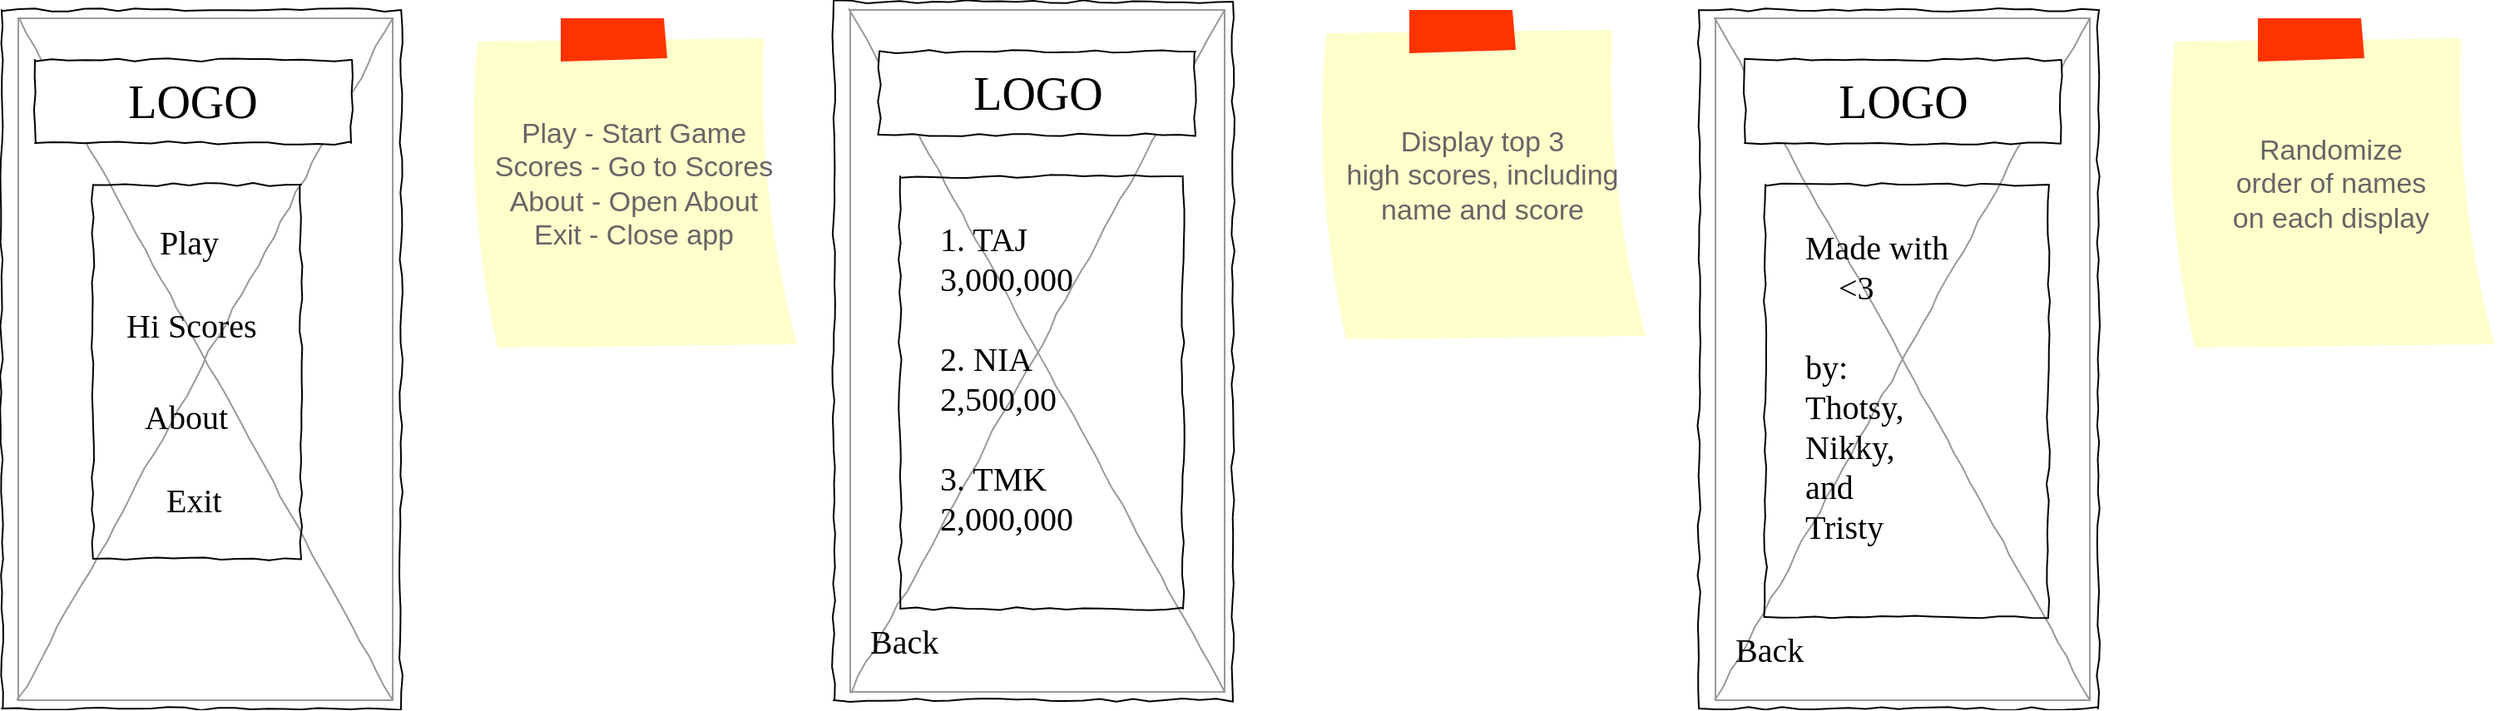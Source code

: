 <mxfile userAgent="Mozilla/5.0 (Macintosh; Intel Mac OS X 10.14; rv:63.0) Gecko/20100101 Firefox/63.0" version="9.4.0" editor="www.draw.io" type="device"><diagram name="Main" id="03018318-947c-dd8e-b7a3-06fadd420f32"><mxGraphModel dx="950" dy="644" grid="1" gridSize="10" guides="1" tooltips="1" connect="1" arrows="1" fold="1" page="1" pageScale="1" pageWidth="2000" pageHeight="2000" background="#ffffff" math="0" shadow="0"><root><mxCell id="0"/><mxCell id="1" parent="0"/><mxCell id="677b7b8949515195-16" value="" style="verticalLabelPosition=bottom;shadow=0;dashed=0;align=center;html=1;verticalAlign=top;strokeWidth=1;shape=mxgraph.mockup.graphics.simpleIcon;strokeColor=#999999;fillColor=#ffffff;rounded=0;labelBackgroundColor=none;fontFamily=Verdana;fontSize=14;fontColor=#000000;comic=1;" parent="1" vertex="1"><mxGeometry x="30" y="35" width="225" height="410" as="geometry"/></mxCell><mxCell id="677b7b8949515195-1" value="" style="whiteSpace=wrap;html=1;rounded=0;shadow=0;labelBackgroundColor=none;strokeColor=#000000;strokeWidth=1;fillColor=none;fontFamily=Verdana;fontSize=12;fontColor=#000000;align=center;comic=1;" parent="1" vertex="1"><mxGeometry x="20" y="30" width="240" height="420" as="geometry"/></mxCell><mxCell id="677b7b8949515195-2" value="&lt;div&gt;LOGO&lt;/div&gt;" style="whiteSpace=wrap;html=1;rounded=0;shadow=0;labelBackgroundColor=none;strokeColor=#000000;strokeWidth=1;fillColor=#ffffff;fontFamily=Verdana;fontSize=28;fontColor=#000000;align=center;comic=1;" parent="1" vertex="1"><mxGeometry x="40" y="60" width="190" height="50" as="geometry"/></mxCell><mxCell id="677b7b8949515195-25" value="" style="whiteSpace=wrap;html=1;rounded=0;shadow=0;labelBackgroundColor=none;strokeColor=#000000;strokeWidth=1;fillColor=none;fontFamily=Verdana;fontSize=12;fontColor=#000000;align=center;comic=1;" parent="1" vertex="1"><mxGeometry x="75" y="135" width="125" height="225" as="geometry"/></mxCell><mxCell id="677b7b8949515195-44" value="Play" style="text;html=1;points=[];align=left;verticalAlign=top;spacingTop=-4;fontSize=20;fontFamily=Verdana;fontColor=#000000;" parent="1" vertex="1"><mxGeometry x="113" y="155" width="48" height="25" as="geometry"/></mxCell><mxCell id="677b7b8949515195-45" value="&lt;font style=&quot;font-size: 20px&quot;&gt;Hi Scores&lt;/font&gt;" style="text;html=1;points=[];align=left;verticalAlign=top;spacingTop=-4;fontSize=14;fontFamily=Verdana;fontColor=#000000;" parent="1" vertex="1"><mxGeometry x="92.5" y="205" width="95" height="30" as="geometry"/></mxCell><mxCell id="677b7b8949515195-46" value="About" style="text;html=1;points=[];align=left;verticalAlign=top;spacingTop=-4;fontSize=20;fontFamily=Verdana;fontColor=#000000;" parent="1" vertex="1"><mxGeometry x="103.5" y="260" width="68" height="35" as="geometry"/></mxCell><mxCell id="677b7b8949515195-47" value="Exit" style="text;html=1;points=[];align=left;verticalAlign=top;spacingTop=-4;fontSize=20;fontFamily=Verdana;fontColor=#000000;" parent="1" vertex="1"><mxGeometry x="116.5" y="310" width="42" height="30" as="geometry"/></mxCell><mxCell id="4" value="&lt;div&gt;Play - Start Game&lt;/div&gt;&lt;div&gt;Scores - Go to Scores&lt;/div&gt;&lt;div&gt;About - Open About&lt;/div&gt;&lt;div&gt;Exit - Close app&lt;br&gt;&lt;/div&gt;" style="strokeWidth=1;shadow=0;dashed=0;align=center;html=1;shape=mxgraph.mockup.text.stickyNote;fontColor=#666666;mainText=;fontSize=17;whiteSpace=wrap;" vertex="1" parent="1"><mxGeometry x="300" y="35" width="200" height="200" as="geometry"/></mxCell><mxCell id="5" value="" style="verticalLabelPosition=bottom;shadow=0;dashed=0;align=center;html=1;verticalAlign=top;strokeWidth=1;shape=mxgraph.mockup.graphics.simpleIcon;strokeColor=#999999;fillColor=#ffffff;rounded=0;labelBackgroundColor=none;fontFamily=Verdana;fontSize=14;fontColor=#000000;comic=1;" vertex="1" parent="1"><mxGeometry x="530" y="30" width="225" height="410" as="geometry"/></mxCell><mxCell id="6" value="" style="whiteSpace=wrap;html=1;rounded=0;shadow=0;labelBackgroundColor=none;strokeColor=#000000;strokeWidth=1;fillColor=none;fontFamily=Verdana;fontSize=12;fontColor=#000000;align=center;comic=1;" vertex="1" parent="1"><mxGeometry x="520" y="25" width="240" height="420" as="geometry"/></mxCell><mxCell id="7" value="&lt;div&gt;LOGO&lt;/div&gt;" style="whiteSpace=wrap;html=1;rounded=0;shadow=0;labelBackgroundColor=none;strokeColor=#000000;strokeWidth=1;fillColor=#ffffff;fontFamily=Verdana;fontSize=28;fontColor=#000000;align=center;comic=1;" vertex="1" parent="1"><mxGeometry x="547.5" y="55" width="190" height="50" as="geometry"/></mxCell><mxCell id="8" value="" style="whiteSpace=wrap;html=1;rounded=0;shadow=0;labelBackgroundColor=none;strokeColor=#000000;strokeWidth=1;fillColor=none;fontFamily=Verdana;fontSize=12;fontColor=#000000;align=center;comic=1;" vertex="1" parent="1"><mxGeometry x="560" y="130" width="170" height="260" as="geometry"/></mxCell><mxCell id="12" value="Back" style="text;html=1;points=[];align=left;verticalAlign=top;spacingTop=-4;fontSize=20;fontFamily=Verdana;fontColor=#000000;" vertex="1" parent="1"><mxGeometry x="540" y="395" width="42" height="30" as="geometry"/></mxCell><mxCell id="13" value="&lt;div&gt;1. TAJ&lt;/div&gt;&lt;div&gt;3,000,000&lt;/div&gt;&lt;div&gt;&lt;br&gt;&lt;/div&gt;&lt;div&gt;2. NIA&lt;/div&gt;&lt;div&gt;2,500,00&lt;/div&gt;&lt;div&gt;&lt;br&gt;&lt;/div&gt;&lt;div&gt;3. TMK&lt;/div&gt;&lt;div&gt;2,000,000&lt;br&gt;&lt;/div&gt;" style="text;html=1;points=[];align=left;verticalAlign=top;spacingTop=-4;fontSize=20;fontFamily=Verdana;fontColor=#000000;" vertex="1" parent="1"><mxGeometry x="582" y="153" width="118" height="218" as="geometry"/></mxCell><mxCell id="14" value="&lt;div&gt;Display top 3&lt;/div&gt;&lt;div&gt;high scores, including&lt;/div&gt;&lt;div&gt;name and score&lt;br&gt;&lt;/div&gt;" style="strokeWidth=1;shadow=0;dashed=0;align=center;html=1;shape=mxgraph.mockup.text.stickyNote;fontColor=#666666;mainText=;fontSize=17;whiteSpace=wrap;" vertex="1" parent="1"><mxGeometry x="810" y="30" width="200" height="200" as="geometry"/></mxCell><mxCell id="23" value="" style="verticalLabelPosition=bottom;shadow=0;dashed=0;align=center;html=1;verticalAlign=top;strokeWidth=1;shape=mxgraph.mockup.graphics.simpleIcon;strokeColor=#999999;fillColor=#ffffff;rounded=0;labelBackgroundColor=none;fontFamily=Verdana;fontSize=14;fontColor=#000000;comic=1;" vertex="1" parent="1"><mxGeometry x="1050" y="35" width="225" height="410" as="geometry"/></mxCell><mxCell id="24" value="" style="whiteSpace=wrap;html=1;rounded=0;shadow=0;labelBackgroundColor=none;strokeColor=#000000;strokeWidth=1;fillColor=none;fontFamily=Verdana;fontSize=12;fontColor=#000000;align=center;comic=1;" vertex="1" parent="1"><mxGeometry x="1040" y="30" width="240" height="420" as="geometry"/></mxCell><mxCell id="25" value="&lt;div&gt;LOGO&lt;/div&gt;" style="whiteSpace=wrap;html=1;rounded=0;shadow=0;labelBackgroundColor=none;strokeColor=#000000;strokeWidth=1;fillColor=#ffffff;fontFamily=Verdana;fontSize=28;fontColor=#000000;align=center;comic=1;" vertex="1" parent="1"><mxGeometry x="1067.5" y="60" width="190" height="50" as="geometry"/></mxCell><mxCell id="26" value="" style="whiteSpace=wrap;html=1;rounded=0;shadow=0;labelBackgroundColor=none;strokeColor=#000000;strokeWidth=1;fillColor=none;fontFamily=Verdana;fontSize=12;fontColor=#000000;align=center;comic=1;" vertex="1" parent="1"><mxGeometry x="1080" y="135" width="170" height="260" as="geometry"/></mxCell><mxCell id="27" value="Back" style="text;html=1;points=[];align=left;verticalAlign=top;spacingTop=-4;fontSize=20;fontFamily=Verdana;fontColor=#000000;" vertex="1" parent="1"><mxGeometry x="1060" y="400" width="42" height="30" as="geometry"/></mxCell><mxCell id="28" value="&lt;div&gt;Made with&lt;/div&gt;&lt;div&gt;&amp;nbsp;&amp;nbsp;&amp;nbsp; &amp;lt;3&lt;/div&gt;&lt;div&gt;&lt;br&gt;&lt;/div&gt;&lt;div&gt;by:&lt;/div&gt;&lt;div&gt;Thotsy,&lt;/div&gt;&lt;div&gt;Nikky,&lt;/div&gt;&lt;div&gt;and&lt;/div&gt;&lt;div&gt;Tristy&lt;br&gt;&lt;/div&gt;" style="text;html=1;points=[];align=left;verticalAlign=top;spacingTop=-4;fontSize=20;fontFamily=Verdana;fontColor=#000000;" vertex="1" parent="1"><mxGeometry x="1102" y="158" width="118" height="218" as="geometry"/></mxCell><mxCell id="29" value="&lt;div&gt;Randomize&lt;/div&gt;&lt;div&gt;order of names&lt;/div&gt;&lt;div&gt;on each display&lt;br&gt;&lt;/div&gt;" style="strokeWidth=1;shadow=0;dashed=0;align=center;html=1;shape=mxgraph.mockup.text.stickyNote;fontColor=#666666;mainText=;fontSize=17;whiteSpace=wrap;" vertex="1" parent="1"><mxGeometry x="1320" y="35" width="200" height="200" as="geometry"/></mxCell></root></mxGraphModel></diagram><diagram id="fda274d1-3217-2982-c19c-3a3f7b5f2cc1" name="Game"><mxGraphModel dx="950" dy="644" grid="1" gridSize="10" guides="1" tooltips="1" connect="1" arrows="1" fold="1" page="1" pageScale="1" pageWidth="2000" pageHeight="2000" background="#ffffff" math="0" shadow="0"><root><mxCell id="0"/><mxCell id="1" parent="0"/><mxCell id="3" value="" style="whiteSpace=wrap;html=1;rounded=0;shadow=0;labelBackgroundColor=none;strokeColor=#000000;strokeWidth=1;fillColor=none;fontFamily=Verdana;fontSize=12;fontColor=#000000;align=center;comic=1;" vertex="1" parent="1"><mxGeometry x="20" y="50" width="240" height="420" as="geometry"/></mxCell><mxCell id="16" value="Menu" style="strokeColor=inherit;fillColor=inherit;gradientColor=inherit;strokeWidth=1;shadow=0;dashed=0;align=center;html=1;shape=mxgraph.mockup.rightButton;rSize=10;fontSize=17;fontColor=#666666;fontStyle=1;resizeHeight=1;" vertex="1" parent="1"><mxGeometry x="1" width="119" height="50" relative="1" as="geometry"><mxPoint x="137.5" y="410" as="offset"/></mxGeometry></mxCell><mxCell id="17" value="Build" style="strokeWidth=1;shadow=0;dashed=0;align=center;html=1;shape=mxgraph.mockup.leftButton;rSize=10;fontSize=17;fontColor=#ffffff;fontStyle=1;fillColor=#008cff;strokeColor=#008cff;resizeHeight=1;" vertex="1" parent="1"><mxGeometry width="115" height="50" relative="1" as="geometry"><mxPoint x="27.5" y="410" as="offset"/></mxGeometry></mxCell><mxCell id="28" value="" style="shape=link;html=1;jettySize=auto;orthogonalLoop=1;fontSize=20;width=-7;" edge="1" parent="1"><mxGeometry width="50" height="50" relative="1" as="geometry"><mxPoint x="30" y="70" as="sourcePoint"/><mxPoint x="250" y="70" as="targetPoint"/></mxGeometry></mxCell><mxCell id="29" value="" style="shape=link;html=1;jettySize=auto;orthogonalLoop=1;fontSize=20;" edge="1" parent="1"><mxGeometry width="50" height="50" relative="1" as="geometry"><mxPoint x="80" y="200" as="sourcePoint"/><mxPoint x="250" y="70" as="targetPoint"/></mxGeometry></mxCell><mxCell id="30" value="" style="shape=link;html=1;jettySize=auto;orthogonalLoop=1;fontSize=20;" edge="1" parent="1"><mxGeometry width="50" height="50" relative="1" as="geometry"><mxPoint x="210" y="340" as="sourcePoint"/><mxPoint x="80" y="190" as="targetPoint"/></mxGeometry></mxCell><mxCell id="31" value="" style="shape=umlActor;verticalLabelPosition=bottom;labelBackgroundColor=#ffffff;verticalAlign=top;html=1;outlineConnect=0;fontSize=20;" vertex="1" parent="1"><mxGeometry x="220" y="340" width="30" height="60" as="geometry"/></mxCell><mxCell id="36" value="Main Game" style="text;html=1;strokeColor=none;fillColor=none;align=center;verticalAlign=middle;whiteSpace=wrap;rounded=0;fontSize=20;" vertex="1" parent="1"><mxGeometry x="40" y="20" width="220" height="20" as="geometry"/></mxCell><mxCell id="38" value="" style="whiteSpace=wrap;html=1;rounded=0;shadow=0;labelBackgroundColor=none;strokeColor=#000000;strokeWidth=1;fillColor=none;fontFamily=Verdana;fontSize=12;fontColor=#000000;align=center;comic=1;" vertex="1" parent="1"><mxGeometry x="360" y="50" width="240" height="420" as="geometry"/></mxCell><mxCell id="41" value="" style="shape=link;html=1;jettySize=auto;orthogonalLoop=1;fontSize=20;width=-7;" edge="1" parent="1"><mxGeometry width="50" height="50" relative="1" as="geometry"><mxPoint x="370" y="70" as="sourcePoint"/><mxPoint x="590" y="70" as="targetPoint"/></mxGeometry></mxCell><mxCell id="42" value="" style="shape=link;html=1;jettySize=auto;orthogonalLoop=1;fontSize=20;" edge="1" parent="1"><mxGeometry width="50" height="50" relative="1" as="geometry"><mxPoint x="420" y="200" as="sourcePoint"/><mxPoint x="590" y="70" as="targetPoint"/></mxGeometry></mxCell><mxCell id="43" value="" style="shape=link;html=1;jettySize=auto;orthogonalLoop=1;fontSize=20;" edge="1" parent="1"><mxGeometry width="50" height="50" relative="1" as="geometry"><mxPoint x="550" y="340" as="sourcePoint"/><mxPoint x="420" y="190" as="targetPoint"/></mxGeometry></mxCell><mxCell id="44" value="" style="shape=umlActor;verticalLabelPosition=bottom;labelBackgroundColor=#ffffff;verticalAlign=top;html=1;outlineConnect=0;fontSize=20;" vertex="1" parent="1"><mxGeometry x="560" y="340" width="30" height="60" as="geometry"/></mxCell><mxCell id="45" value="Build UI" style="text;html=1;strokeColor=none;fillColor=none;align=center;verticalAlign=middle;whiteSpace=wrap;rounded=0;fontSize=20;" vertex="1" parent="1"><mxGeometry x="380" y="20" width="220" height="20" as="geometry"/></mxCell><mxCell id="49" value="" style="group" vertex="1" connectable="0" parent="1"><mxGeometry x="375" y="410" width="210" height="50" as="geometry"/></mxCell><mxCell id="47" value="Purchase" style="strokeWidth=1;shadow=0;dashed=0;align=center;html=1;shape=mxgraph.mockup.buttons.button;strokeColor=#666666;fontColor=#ffffff;mainText=;buttonStyle=round;fontSize=17;fontStyle=1;fillColor=#008cff;whiteSpace=wrap;" vertex="1" parent="49"><mxGeometry width="110" height="50" as="geometry"/></mxCell><mxCell id="48" value="Cancel" style="strokeWidth=1;shadow=0;dashed=0;align=center;html=1;shape=mxgraph.mockup.buttons.button;strokeColor=#666666;fontColor=#ffffff;mainText=;buttonStyle=round;fontSize=17;fontStyle=1;fillColor=#008cff;whiteSpace=wrap;" vertex="1" parent="49"><mxGeometry x="100" width="110" height="50" as="geometry"/></mxCell><mxCell id="51" value="" style="shape=ext;double=1;whiteSpace=wrap;html=1;fontSize=20;" vertex="1" parent="1"><mxGeometry x="375" y="80" width="210" height="310" as="geometry"/></mxCell><mxCell id="52" value="" style="verticalLabelPosition=bottom;shadow=0;dashed=0;align=center;html=1;verticalAlign=top;strokeWidth=1;shape=mxgraph.mockup.graphics.simpleIcon;strokeColor=#999999;fillColor=#ffffff;fontSize=20;" vertex="1" parent="1"><mxGeometry x="380" y="160" width="50" height="50" as="geometry"/></mxCell><mxCell id="53" value="" style="verticalLabelPosition=bottom;shadow=0;dashed=0;align=center;html=1;verticalAlign=top;strokeWidth=1;shape=mxgraph.mockup.graphics.simpleIcon;strokeColor=#999999;fillColor=#ffffff;fontSize=20;" vertex="1" parent="1"><mxGeometry x="455" y="160" width="50" height="50" as="geometry"/></mxCell><mxCell id="54" value="" style="verticalLabelPosition=bottom;shadow=0;dashed=0;align=center;html=1;verticalAlign=top;strokeWidth=1;shape=mxgraph.mockup.graphics.simpleIcon;strokeColor=#999999;fillColor=#ffffff;fontSize=20;" vertex="1" parent="1"><mxGeometry x="530" y="160" width="50" height="50" as="geometry"/></mxCell><mxCell id="55" value="" style="verticalLabelPosition=bottom;shadow=0;dashed=0;align=center;html=1;verticalAlign=top;strokeWidth=1;shape=mxgraph.mockup.graphics.simpleIcon;strokeColor=#999999;fillColor=#ffffff;fontSize=20;" vertex="1" parent="1"><mxGeometry x="380" y="235" width="50" height="50" as="geometry"/></mxCell><mxCell id="56" value="" style="verticalLabelPosition=bottom;shadow=0;dashed=0;align=center;html=1;verticalAlign=top;strokeWidth=1;shape=mxgraph.mockup.graphics.simpleIcon;strokeColor=#999999;fillColor=#ffffff;fontSize=20;" vertex="1" parent="1"><mxGeometry x="455" y="235" width="50" height="50" as="geometry"/></mxCell><mxCell id="57" value="" style="verticalLabelPosition=bottom;shadow=0;dashed=0;align=center;html=1;verticalAlign=top;strokeWidth=1;shape=mxgraph.mockup.graphics.simpleIcon;strokeColor=#999999;fillColor=#ffffff;fontSize=20;" vertex="1" parent="1"><mxGeometry x="530" y="235" width="50" height="50" as="geometry"/></mxCell><mxCell id="58" value="" style="verticalLabelPosition=bottom;shadow=0;dashed=0;align=center;html=1;verticalAlign=top;strokeWidth=1;shape=mxgraph.mockup.graphics.simpleIcon;strokeColor=#999999;fillColor=#ffffff;fontSize=20;" vertex="1" parent="1"><mxGeometry x="380" y="310" width="50" height="50" as="geometry"/></mxCell><mxCell id="59" value="" style="verticalLabelPosition=bottom;shadow=0;dashed=0;align=center;html=1;verticalAlign=top;strokeWidth=1;shape=mxgraph.mockup.graphics.simpleIcon;strokeColor=#999999;fillColor=#ffffff;fontSize=20;" vertex="1" parent="1"><mxGeometry x="455" y="310" width="50" height="50" as="geometry"/></mxCell><mxCell id="60" value="" style="verticalLabelPosition=bottom;shadow=0;dashed=0;align=center;html=1;verticalAlign=top;strokeWidth=1;shape=mxgraph.mockup.graphics.simpleIcon;strokeColor=#999999;fillColor=#ffffff;fontSize=20;" vertex="1" parent="1"><mxGeometry x="530" y="310" width="50" height="50" as="geometry"/></mxCell><mxCell id="64" value="Select Turret" style="text;html=1;strokeColor=none;fillColor=none;align=center;verticalAlign=middle;whiteSpace=wrap;rounded=0;fontSize=20;" vertex="1" parent="1"><mxGeometry x="410" y="90" width="145" height="20" as="geometry"/></mxCell><mxCell id="65" value="R32" style="label;whiteSpace=wrap;html=1;image=img/clipart/Gear_128x128.png;fontSize=20;imageAspect=1;imageWidth=32;imageHeight=32;" vertex="1" parent="1"><mxGeometry x="30" y="360" width="100" height="40" as="geometry"/></mxCell><mxCell id="66" value="R32" style="label;whiteSpace=wrap;html=1;image=img/clipart/Gear_128x128.png;fontSize=20;imageAspect=1;imageWidth=32;imageHeight=32;" vertex="1" parent="1"><mxGeometry x="432.5" y="110" width="100" height="40" as="geometry"/></mxCell><mxCell id="67" value="&lt;div&gt;R32 is the player's&lt;/div&gt;&lt;div&gt;current budget,&lt;/div&gt;&lt;div&gt;also is the score.&lt;/div&gt;" style="strokeWidth=1;shadow=0;dashed=0;align=center;html=1;shape=mxgraph.mockup.text.stickyNote;fontColor=#666666;mainText=;fontSize=17;whiteSpace=wrap;" vertex="1" parent="1"><mxGeometry x="620" y="70" width="200" height="200" as="geometry"/></mxCell><mxCell id="68" value="" style="whiteSpace=wrap;html=1;rounded=0;shadow=0;labelBackgroundColor=none;strokeColor=#000000;strokeWidth=1;fillColor=none;fontFamily=Verdana;fontSize=12;fontColor=#000000;align=center;comic=1;" vertex="1" parent="1"><mxGeometry x="840" y="60" width="240" height="420" as="geometry"/></mxCell><mxCell id="71" value="" style="shape=link;html=1;jettySize=auto;orthogonalLoop=1;fontSize=20;width=-7;" edge="1" parent="1"><mxGeometry width="50" height="50" relative="1" as="geometry"><mxPoint x="850" y="80" as="sourcePoint"/><mxPoint x="1070" y="80" as="targetPoint"/></mxGeometry></mxCell><mxCell id="72" value="" style="shape=link;html=1;jettySize=auto;orthogonalLoop=1;fontSize=20;" edge="1" parent="1"><mxGeometry width="50" height="50" relative="1" as="geometry"><mxPoint x="900" y="210" as="sourcePoint"/><mxPoint x="1070" y="80" as="targetPoint"/></mxGeometry></mxCell><mxCell id="73" value="" style="shape=link;html=1;jettySize=auto;orthogonalLoop=1;fontSize=20;" edge="1" parent="1"><mxGeometry width="50" height="50" relative="1" as="geometry"><mxPoint x="1030" y="350" as="sourcePoint"/><mxPoint x="900" y="200" as="targetPoint"/></mxGeometry></mxCell><mxCell id="74" value="" style="shape=umlActor;verticalLabelPosition=bottom;labelBackgroundColor=#ffffff;verticalAlign=top;html=1;outlineConnect=0;fontSize=20;" vertex="1" parent="1"><mxGeometry x="1040" y="350" width="30" height="60" as="geometry"/></mxCell><mxCell id="75" value="Place Turret" style="text;html=1;strokeColor=none;fillColor=none;align=center;verticalAlign=middle;whiteSpace=wrap;rounded=0;fontSize=20;" vertex="1" parent="1"><mxGeometry x="860" y="30" width="220" height="20" as="geometry"/></mxCell><mxCell id="76" value="R32" style="label;whiteSpace=wrap;html=1;image=img/clipart/Gear_128x128.png;fontSize=20;imageAspect=1;imageWidth=32;imageHeight=32;" vertex="1" parent="1"><mxGeometry x="850" y="370" width="100" height="40" as="geometry"/></mxCell><mxCell id="77" value="&lt;div&gt;Player first taps&lt;/div&gt;&lt;div&gt;the turret type,&lt;/div&gt;&lt;div&gt;which highlights it,&lt;/div&gt;&lt;div&gt;then 'purchase'&lt;/div&gt;&lt;div&gt;to navigate to placement&lt;br&gt;&lt;/div&gt;" style="strokeWidth=1;shadow=0;dashed=0;align=center;html=1;shape=mxgraph.mockup.text.stickyNote;fontColor=#666666;mainText=;fontSize=17;whiteSpace=wrap;" vertex="1" parent="1"><mxGeometry x="620" y="290" width="200" height="200" as="geometry"/></mxCell><mxCell id="78" value="" style="whiteSpace=wrap;html=1;rounded=0;shadow=0;labelBackgroundColor=none;strokeColor=#000000;strokeWidth=1;fillColor=none;fontFamily=Verdana;fontSize=12;fontColor=#000000;align=center;comic=1;" vertex="1" parent="1"><mxGeometry x="20" y="580" width="240" height="420" as="geometry"/></mxCell><mxCell id="79" value="" style="shape=link;html=1;jettySize=auto;orthogonalLoop=1;fontSize=20;width=-7;" edge="1" parent="1"><mxGeometry width="50" height="50" relative="1" as="geometry"><mxPoint x="30" y="600" as="sourcePoint"/><mxPoint x="250" y="600" as="targetPoint"/></mxGeometry></mxCell><mxCell id="80" value="" style="shape=link;html=1;jettySize=auto;orthogonalLoop=1;fontSize=20;" edge="1" parent="1"><mxGeometry width="50" height="50" relative="1" as="geometry"><mxPoint x="80" y="730" as="sourcePoint"/><mxPoint x="250" y="600" as="targetPoint"/></mxGeometry></mxCell><mxCell id="81" value="" style="shape=link;html=1;jettySize=auto;orthogonalLoop=1;fontSize=20;" edge="1" parent="1"><mxGeometry width="50" height="50" relative="1" as="geometry"><mxPoint x="210" y="870" as="sourcePoint"/><mxPoint x="80" y="720" as="targetPoint"/></mxGeometry></mxCell><mxCell id="82" value="" style="shape=umlActor;verticalLabelPosition=bottom;labelBackgroundColor=#ffffff;verticalAlign=top;html=1;outlineConnect=0;fontSize=20;" vertex="1" parent="1"><mxGeometry x="220" y="870" width="30" height="60" as="geometry"/></mxCell><mxCell id="83" value="Menu" style="text;html=1;strokeColor=none;fillColor=none;align=center;verticalAlign=middle;whiteSpace=wrap;rounded=0;fontSize=20;" vertex="1" parent="1"><mxGeometry x="40" y="550" width="220" height="20" as="geometry"/></mxCell><mxCell id="84" value="" style="group" vertex="1" connectable="0" parent="1"><mxGeometry x="35" y="940" width="210" height="50" as="geometry"/></mxCell><mxCell id="85" value="Quit" style="strokeWidth=1;shadow=0;dashed=0;align=center;html=1;shape=mxgraph.mockup.buttons.button;strokeColor=#666666;fontColor=#ffffff;mainText=;buttonStyle=round;fontSize=17;fontStyle=1;fillColor=#008cff;whiteSpace=wrap;" vertex="1" parent="84"><mxGeometry width="110" height="50" as="geometry"/></mxCell><mxCell id="86" value="&lt;div&gt;Back&lt;br&gt;&lt;/div&gt;" style="strokeWidth=1;shadow=0;dashed=0;align=center;html=1;shape=mxgraph.mockup.buttons.button;strokeColor=#666666;fontColor=#ffffff;mainText=;buttonStyle=round;fontSize=17;fontStyle=1;fillColor=#008cff;whiteSpace=wrap;" vertex="1" parent="84"><mxGeometry x="100" width="110" height="50" as="geometry"/></mxCell><mxCell id="87" value="" style="shape=ext;double=1;whiteSpace=wrap;html=1;fontSize=20;" vertex="1" parent="1"><mxGeometry x="35" y="610" width="210" height="310" as="geometry"/></mxCell><mxCell id="97" value="Menu" style="text;html=1;strokeColor=none;fillColor=none;align=center;verticalAlign=middle;whiteSpace=wrap;rounded=0;fontSize=20;" vertex="1" parent="1"><mxGeometry x="70" y="620" width="145" height="20" as="geometry"/></mxCell><mxCell id="99" value="Game is PAUSED" style="text;html=1;strokeColor=none;fillColor=none;align=center;verticalAlign=middle;whiteSpace=wrap;rounded=0;fontSize=14;" vertex="1" parent="1"><mxGeometry x="58.5" y="650" width="168" height="20" as="geometry"/></mxCell><mxCell id="105" value="Survived: 2min 30s" style="text;html=1;strokeColor=none;fillColor=none;align=center;verticalAlign=middle;whiteSpace=wrap;rounded=0;fontSize=14;" vertex="1" parent="1"><mxGeometry x="60" y="735" width="168" height="20" as="geometry"/></mxCell><mxCell id="106" value="Killed: 3,000" style="text;html=1;strokeColor=none;fillColor=none;align=center;verticalAlign=middle;whiteSpace=wrap;rounded=0;fontSize=14;" vertex="1" parent="1"><mxGeometry x="62.5" y="765" width="168" height="20" as="geometry"/></mxCell><mxCell id="107" value="Stats" style="text;html=1;strokeColor=none;fillColor=none;align=center;verticalAlign=middle;whiteSpace=wrap;rounded=0;fontSize=20;" vertex="1" parent="1"><mxGeometry x="74" y="705" width="145" height="20" as="geometry"/></mxCell><mxCell id="108" value="Max Score: 250,000" style="text;html=1;strokeColor=none;fillColor=none;align=center;verticalAlign=middle;whiteSpace=wrap;rounded=0;fontSize=14;" vertex="1" parent="1"><mxGeometry x="60" y="795" width="168" height="20" as="geometry"/></mxCell><mxCell id="109" value="" style="whiteSpace=wrap;html=1;rounded=0;shadow=0;labelBackgroundColor=none;strokeColor=#000000;strokeWidth=1;fillColor=none;fontFamily=Verdana;fontSize=12;fontColor=#000000;align=center;comic=1;" vertex="1" parent="1"><mxGeometry x="355" y="590" width="240" height="420" as="geometry"/></mxCell><mxCell id="110" value="" style="shape=link;html=1;jettySize=auto;orthogonalLoop=1;fontSize=20;width=-7;" edge="1" parent="1"><mxGeometry width="50" height="50" relative="1" as="geometry"><mxPoint x="365" y="610" as="sourcePoint"/><mxPoint x="585" y="610" as="targetPoint"/></mxGeometry></mxCell><mxCell id="111" value="" style="shape=link;html=1;jettySize=auto;orthogonalLoop=1;fontSize=20;" edge="1" parent="1"><mxGeometry width="50" height="50" relative="1" as="geometry"><mxPoint x="415" y="740" as="sourcePoint"/><mxPoint x="585" y="610" as="targetPoint"/></mxGeometry></mxCell><mxCell id="112" value="" style="shape=link;html=1;jettySize=auto;orthogonalLoop=1;fontSize=20;" edge="1" parent="1"><mxGeometry width="50" height="50" relative="1" as="geometry"><mxPoint x="545" y="880" as="sourcePoint"/><mxPoint x="415" y="730" as="targetPoint"/></mxGeometry></mxCell><mxCell id="113" value="" style="shape=umlActor;verticalLabelPosition=bottom;labelBackgroundColor=#ffffff;verticalAlign=top;html=1;outlineConnect=0;fontSize=20;" vertex="1" parent="1"><mxGeometry x="555" y="880" width="30" height="60" as="geometry"/></mxCell><mxCell id="114" value="Menu - Confirm Quit" style="text;html=1;strokeColor=none;fillColor=none;align=center;verticalAlign=middle;whiteSpace=wrap;rounded=0;fontSize=20;" vertex="1" parent="1"><mxGeometry x="375" y="560" width="220" height="20" as="geometry"/></mxCell><mxCell id="115" value="" style="group" vertex="1" connectable="0" parent="1"><mxGeometry x="370" y="950" width="210" height="50" as="geometry"/></mxCell><mxCell id="116" value="Quit" style="strokeWidth=1;shadow=0;dashed=0;align=center;html=1;shape=mxgraph.mockup.buttons.button;strokeColor=#666666;fontColor=#ffffff;mainText=;buttonStyle=round;fontSize=17;fontStyle=1;fillColor=#008cff;whiteSpace=wrap;" vertex="1" parent="115"><mxGeometry width="110" height="50" as="geometry"/></mxCell><mxCell id="117" value="&lt;div&gt;Back&lt;br&gt;&lt;/div&gt;" style="strokeWidth=1;shadow=0;dashed=0;align=center;html=1;shape=mxgraph.mockup.buttons.button;strokeColor=#666666;fontColor=#ffffff;mainText=;buttonStyle=round;fontSize=17;fontStyle=1;fillColor=#008cff;whiteSpace=wrap;" vertex="1" parent="115"><mxGeometry x="100" width="110" height="50" as="geometry"/></mxCell><mxCell id="118" value="" style="shape=ext;double=1;whiteSpace=wrap;html=1;fontSize=20;" vertex="1" parent="1"><mxGeometry x="370" y="620" width="210" height="310" as="geometry"/></mxCell><mxCell id="119" value="Menu" style="text;html=1;strokeColor=none;fillColor=none;align=center;verticalAlign=middle;whiteSpace=wrap;rounded=0;fontSize=20;" vertex="1" parent="1"><mxGeometry x="405" y="630" width="145" height="20" as="geometry"/></mxCell><mxCell id="120" value="Game is PAUSED" style="text;html=1;strokeColor=none;fillColor=none;align=center;verticalAlign=middle;whiteSpace=wrap;rounded=0;fontSize=14;" vertex="1" parent="1"><mxGeometry x="393.5" y="660" width="168" height="20" as="geometry"/></mxCell><mxCell id="121" value="Survived: 2min 30s" style="text;html=1;strokeColor=none;fillColor=none;align=center;verticalAlign=middle;whiteSpace=wrap;rounded=0;fontSize=14;" vertex="1" parent="1"><mxGeometry x="395" y="745" width="168" height="20" as="geometry"/></mxCell><mxCell id="122" value="Killed: 3,000" style="text;html=1;strokeColor=none;fillColor=none;align=center;verticalAlign=middle;whiteSpace=wrap;rounded=0;fontSize=14;" vertex="1" parent="1"><mxGeometry x="397.5" y="775" width="168" height="20" as="geometry"/></mxCell><mxCell id="123" value="Stats" style="text;html=1;strokeColor=none;fillColor=none;align=center;verticalAlign=middle;whiteSpace=wrap;rounded=0;fontSize=20;" vertex="1" parent="1"><mxGeometry x="409" y="715" width="145" height="20" as="geometry"/></mxCell><mxCell id="124" value="Max Score: 250,000" style="text;html=1;strokeColor=none;fillColor=none;align=center;verticalAlign=middle;whiteSpace=wrap;rounded=0;fontSize=14;" vertex="1" parent="1"><mxGeometry x="395" y="805" width="168" height="20" as="geometry"/></mxCell><mxCell id="125" value="&lt;div&gt;Are you sure you&lt;/div&gt;&lt;div&gt;want to quit the&lt;/div&gt;&lt;div&gt;current game?&lt;br&gt;&lt;/div&gt;" style="strokeWidth=1;shadow=0;dashed=0;align=center;html=1;shape=mxgraph.mockup.containers.rrect;rSize=0;strokeColor=#666666;fontColor=#666666;fontSize=17;verticalAlign=top;whiteSpace=wrap;fillColor=#ffffff;spacingTop=32;" vertex="1" parent="1"><mxGeometry x="370" y="680" width="210" height="150" as="geometry"/></mxCell><mxCell id="126" value="Dialog Title" style="strokeWidth=1;shadow=0;dashed=0;align=center;html=1;shape=mxgraph.mockup.containers.rrect;rSize=0;fontSize=17;fontColor=#666666;strokeColor=#666666;align=left;spacingLeft=8;fillColor=none;resizeWidth=1;" vertex="1" parent="125"><mxGeometry width="210" height="30" relative="1" as="geometry"/></mxCell><mxCell id="127" value="" style="shape=ellipse;strokeColor=#008cff;resizable=0;fillColor=none;html=1;" vertex="1" parent="126"><mxGeometry x="1" y="0.5" width="20" height="20" relative="1" as="geometry"><mxPoint x="-25" y="-10" as="offset"/></mxGeometry></mxCell><mxCell id="128" value="Cancel" style="strokeWidth=1;shadow=0;dashed=0;align=center;html=1;shape=mxgraph.mockup.containers.rrect;rSize=0;fontSize=16;fontColor=#666666;strokeColor=#c4c4c4;whiteSpace=wrap;fillColor=none;" vertex="1" parent="125"><mxGeometry x="0.25" y="1" width="90" height="25" relative="1" as="geometry"><mxPoint x="-45" y="-33" as="offset"/></mxGeometry></mxCell><mxCell id="129" value="OK" style="strokeWidth=1;shadow=0;dashed=0;align=center;html=1;shape=mxgraph.mockup.containers.rrect;rSize=0;fontSize=16;fontColor=#666666;strokeColor=#c4c4c4;whiteSpace=wrap;fillColor=none;" vertex="1" parent="125"><mxGeometry x="0.75" y="1" width="90" height="25" relative="1" as="geometry"><mxPoint x="-45" y="-33" as="offset"/></mxGeometry></mxCell><mxCell id="130" value="" style="group" vertex="1" connectable="0" parent="1"><mxGeometry x="850" y="420" width="210" height="50" as="geometry"/></mxCell><mxCell id="131" value="Cancel" style="strokeWidth=1;shadow=0;dashed=0;align=center;html=1;shape=mxgraph.mockup.buttons.button;strokeColor=#666666;fontColor=#ffffff;mainText=;buttonStyle=round;fontSize=17;fontStyle=1;fillColor=#008cff;whiteSpace=wrap;" vertex="1" parent="130"><mxGeometry width="110" height="50" as="geometry"/></mxCell><mxCell id="132" value="Cancel" style="strokeWidth=1;shadow=0;dashed=0;align=center;html=1;shape=mxgraph.mockup.buttons.button;strokeColor=#666666;fontColor=#ffffff;mainText=;buttonStyle=round;fontSize=17;fontStyle=1;fillColor=#008cff;whiteSpace=wrap;" vertex="1" parent="130"><mxGeometry x="100" width="110" height="50" as="geometry"/></mxCell><mxCell id="133" value="" style="whiteSpace=wrap;html=1;rounded=0;shadow=0;labelBackgroundColor=none;strokeColor=#000000;strokeWidth=1;fillColor=none;fontFamily=Verdana;fontSize=12;fontColor=#000000;align=center;comic=1;" vertex="1" parent="1"><mxGeometry x="840" y="575" width="240" height="420" as="geometry"/></mxCell><mxCell id="134" value="" style="shape=link;html=1;jettySize=auto;orthogonalLoop=1;fontSize=20;width=-7;" edge="1" parent="1"><mxGeometry width="50" height="50" relative="1" as="geometry"><mxPoint x="850" y="595" as="sourcePoint"/><mxPoint x="1070" y="595" as="targetPoint"/></mxGeometry></mxCell><mxCell id="135" value="" style="shape=link;html=1;jettySize=auto;orthogonalLoop=1;fontSize=20;" edge="1" parent="1"><mxGeometry width="50" height="50" relative="1" as="geometry"><mxPoint x="900" y="725" as="sourcePoint"/><mxPoint x="1070" y="595" as="targetPoint"/></mxGeometry></mxCell><mxCell id="136" value="" style="shape=link;html=1;jettySize=auto;orthogonalLoop=1;fontSize=20;" edge="1" parent="1"><mxGeometry width="50" height="50" relative="1" as="geometry"><mxPoint x="1030" y="865" as="sourcePoint"/><mxPoint x="900" y="715" as="targetPoint"/></mxGeometry></mxCell><mxCell id="137" value="" style="shape=umlActor;verticalLabelPosition=bottom;labelBackgroundColor=#ffffff;verticalAlign=top;html=1;outlineConnect=0;fontSize=20;" vertex="1" parent="1"><mxGeometry x="1040" y="865" width="30" height="60" as="geometry"/></mxCell><mxCell id="138" value="Game Over" style="text;html=1;strokeColor=none;fillColor=none;align=center;verticalAlign=middle;whiteSpace=wrap;rounded=0;fontSize=20;" vertex="1" parent="1"><mxGeometry x="860" y="545" width="220" height="20" as="geometry"/></mxCell><mxCell id="139" value="" style="group" vertex="1" connectable="0" parent="1"><mxGeometry x="855" y="935" width="210" height="50" as="geometry"/></mxCell><mxCell id="140" value="Done" style="strokeWidth=1;shadow=0;dashed=0;align=center;html=1;shape=mxgraph.mockup.buttons.button;strokeColor=#666666;fontColor=#ffffff;mainText=;buttonStyle=round;fontSize=17;fontStyle=1;fillColor=#008cff;whiteSpace=wrap;" vertex="1" parent="139"><mxGeometry width="110" height="50" as="geometry"/></mxCell><mxCell id="141" value="Done" style="strokeWidth=1;shadow=0;dashed=0;align=center;html=1;shape=mxgraph.mockup.buttons.button;strokeColor=#666666;fontColor=#ffffff;mainText=;buttonStyle=round;fontSize=17;fontStyle=1;fillColor=#008cff;whiteSpace=wrap;" vertex="1" parent="139"><mxGeometry x="100" width="110" height="50" as="geometry"/></mxCell><mxCell id="142" value="" style="shape=ext;double=1;whiteSpace=wrap;html=1;fontSize=20;" vertex="1" parent="1"><mxGeometry x="855" y="605" width="210" height="310" as="geometry"/></mxCell><mxCell id="143" value="Game Over!" style="text;html=1;strokeColor=none;fillColor=none;align=center;verticalAlign=middle;whiteSpace=wrap;rounded=0;fontSize=20;" vertex="1" parent="1"><mxGeometry x="890" y="615" width="145" height="20" as="geometry"/></mxCell><mxCell id="145" value="Survived: 4min 30s" style="text;html=1;strokeColor=none;fillColor=none;align=center;verticalAlign=middle;whiteSpace=wrap;rounded=0;fontSize=14;" vertex="1" parent="1"><mxGeometry x="877.5" y="775" width="168" height="20" as="geometry"/></mxCell><mxCell id="146" value="Killed: 3,000,000" style="text;html=1;strokeColor=none;fillColor=none;align=center;verticalAlign=middle;whiteSpace=wrap;rounded=0;fontSize=14;" vertex="1" parent="1"><mxGeometry x="880" y="805" width="168" height="20" as="geometry"/></mxCell><mxCell id="147" value="Final Stats" style="text;html=1;strokeColor=none;fillColor=none;align=center;verticalAlign=middle;whiteSpace=wrap;rounded=0;fontSize=20;" vertex="1" parent="1"><mxGeometry x="891.5" y="745" width="145" height="20" as="geometry"/></mxCell><mxCell id="148" value="Final Score: 250,000" style="text;html=1;strokeColor=none;fillColor=none;align=center;verticalAlign=middle;whiteSpace=wrap;rounded=0;fontSize=14;" vertex="1" parent="1"><mxGeometry x="877.5" y="835" width="168" height="20" as="geometry"/></mxCell><mxCell id="149" value="New Hi Score!!!" style="text;html=1;strokeColor=none;fillColor=none;align=center;verticalAlign=middle;whiteSpace=wrap;rounded=0;fontSize=25;" vertex="1" parent="1"><mxGeometry x="868" y="655" width="193" height="50" as="geometry"/></mxCell><mxCell id="151" value="Enter initials..." style="strokeWidth=1;shadow=0;dashed=0;align=center;html=1;shape=mxgraph.mockup.forms.rrect;fillColor=#ffffff;rSize=0;fontColor=#666666;align=left;spacingLeft=3;strokeColor=#999999;" vertex="1" parent="1"><mxGeometry x="890" y="710" width="150" height="23" as="geometry"/></mxCell><mxCell id="161" value="&lt;div&gt;Like an old arcade game,&lt;/div&gt;&lt;div&gt;we'll do 3-letter initials&lt;/div&gt;&lt;div&gt;for hi scores&lt;br&gt;&lt;/div&gt;" style="strokeWidth=1;shadow=0;dashed=0;align=center;html=1;shape=mxgraph.mockup.text.stickyNote;fontColor=#666666;mainText=;fontSize=17;whiteSpace=wrap;" vertex="1" parent="1"><mxGeometry x="1110" y="610" width="200" height="200" as="geometry"/></mxCell></root></mxGraphModel></diagram></mxfile>